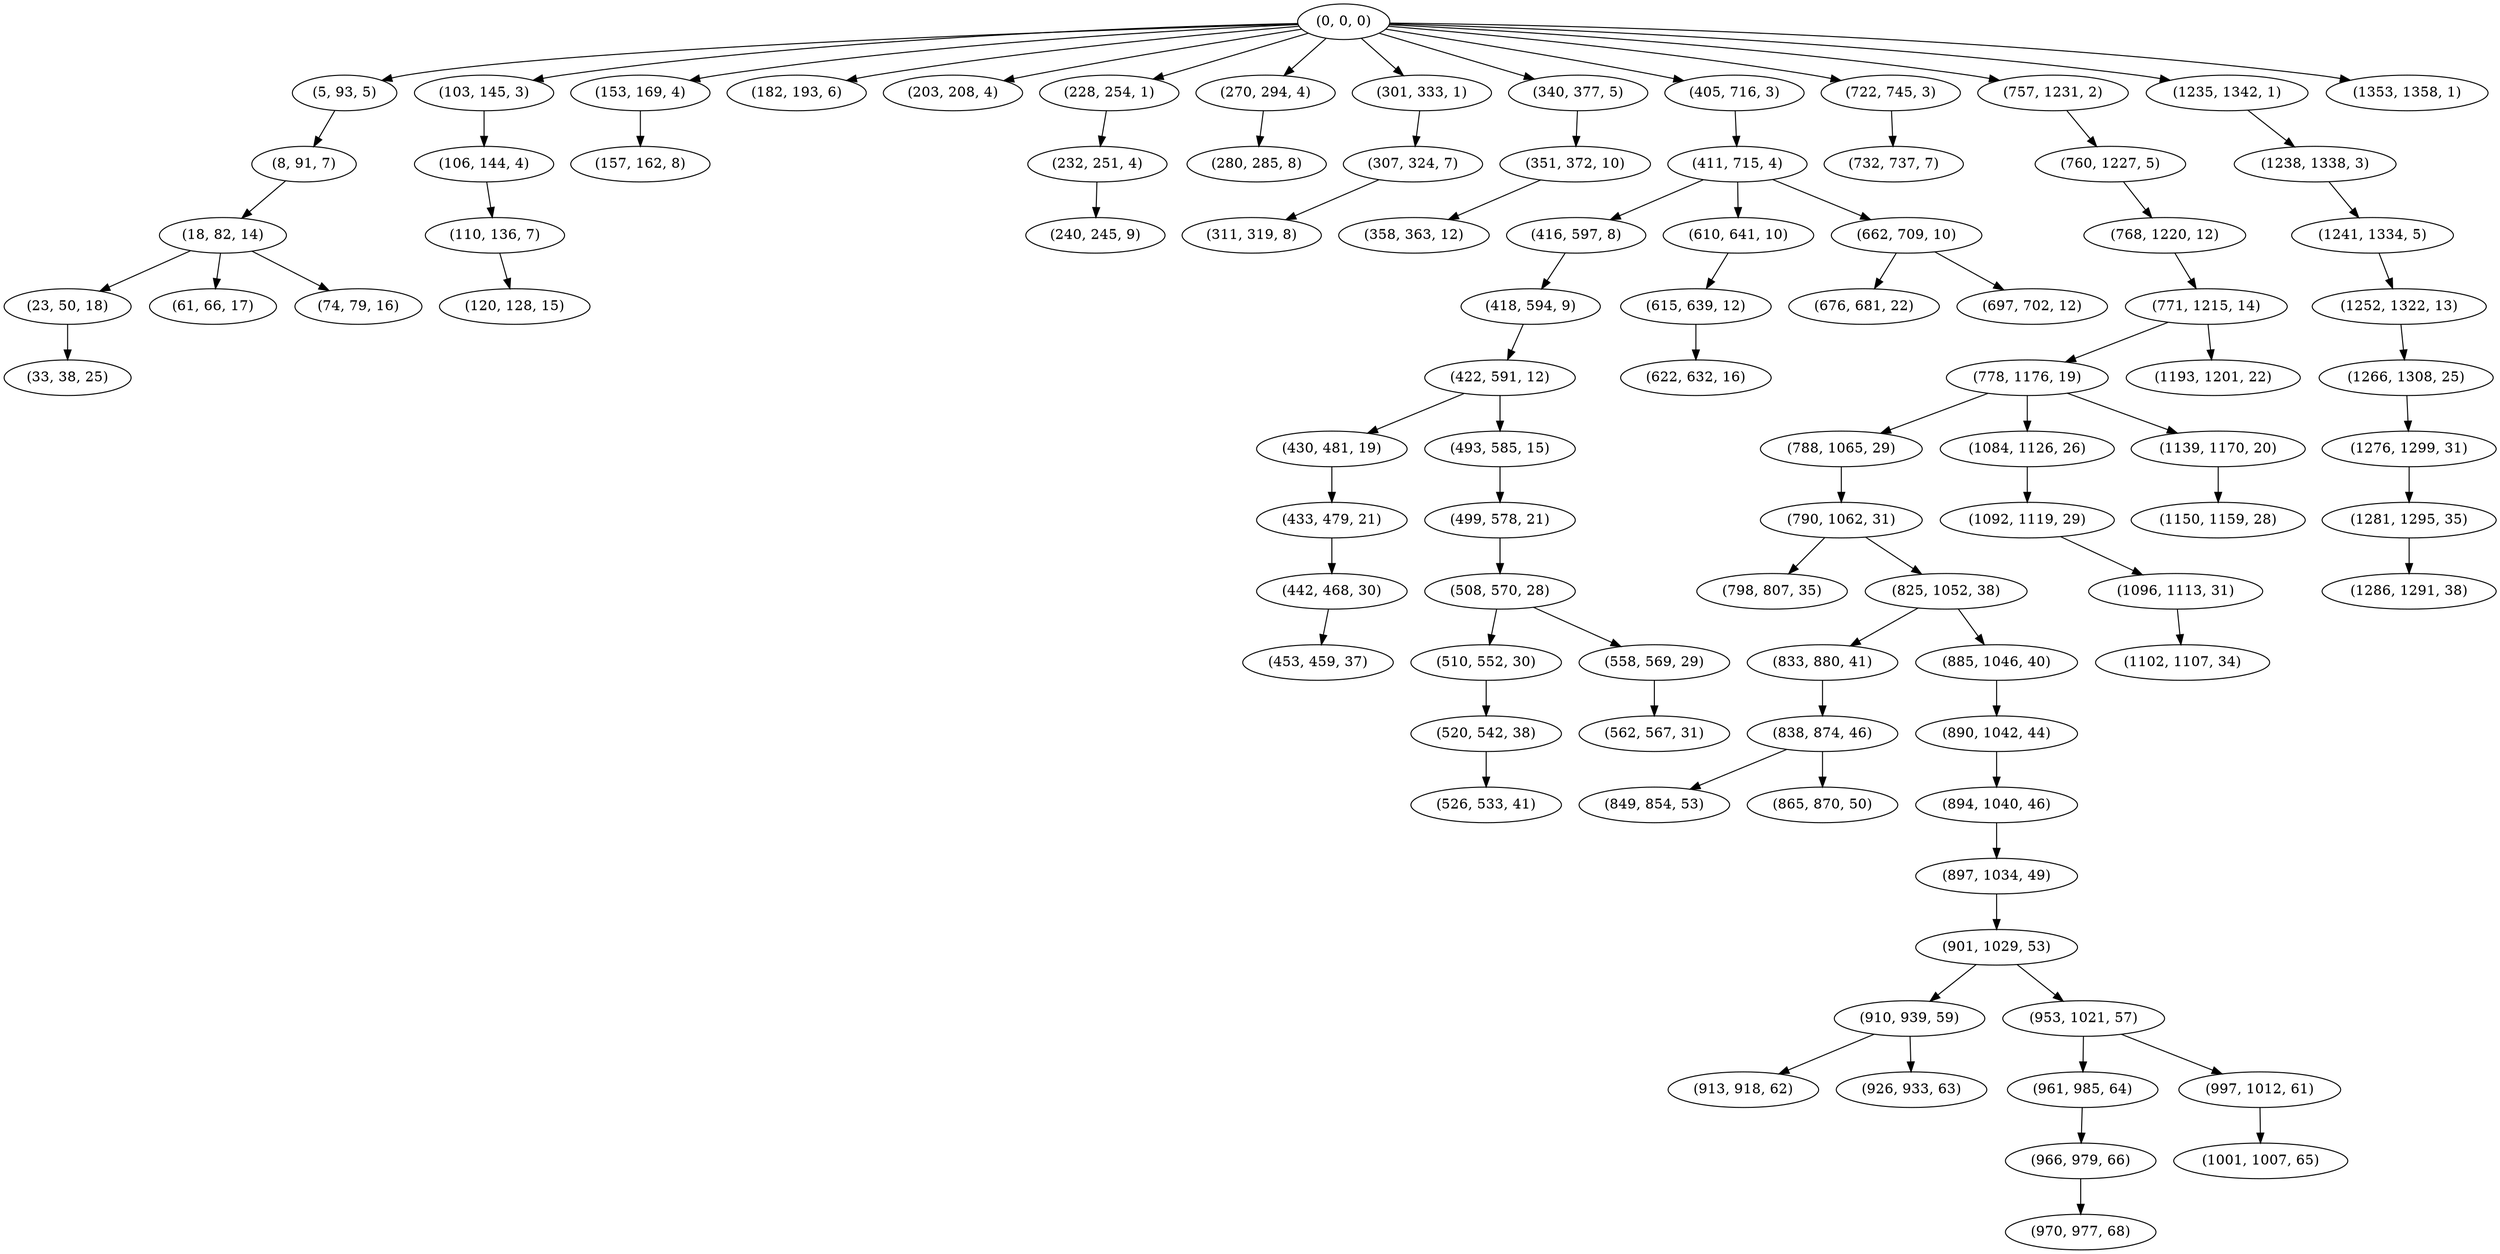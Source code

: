 digraph tree {
    "(0, 0, 0)";
    "(5, 93, 5)";
    "(8, 91, 7)";
    "(18, 82, 14)";
    "(23, 50, 18)";
    "(33, 38, 25)";
    "(61, 66, 17)";
    "(74, 79, 16)";
    "(103, 145, 3)";
    "(106, 144, 4)";
    "(110, 136, 7)";
    "(120, 128, 15)";
    "(153, 169, 4)";
    "(157, 162, 8)";
    "(182, 193, 6)";
    "(203, 208, 4)";
    "(228, 254, 1)";
    "(232, 251, 4)";
    "(240, 245, 9)";
    "(270, 294, 4)";
    "(280, 285, 8)";
    "(301, 333, 1)";
    "(307, 324, 7)";
    "(311, 319, 8)";
    "(340, 377, 5)";
    "(351, 372, 10)";
    "(358, 363, 12)";
    "(405, 716, 3)";
    "(411, 715, 4)";
    "(416, 597, 8)";
    "(418, 594, 9)";
    "(422, 591, 12)";
    "(430, 481, 19)";
    "(433, 479, 21)";
    "(442, 468, 30)";
    "(453, 459, 37)";
    "(493, 585, 15)";
    "(499, 578, 21)";
    "(508, 570, 28)";
    "(510, 552, 30)";
    "(520, 542, 38)";
    "(526, 533, 41)";
    "(558, 569, 29)";
    "(562, 567, 31)";
    "(610, 641, 10)";
    "(615, 639, 12)";
    "(622, 632, 16)";
    "(662, 709, 10)";
    "(676, 681, 22)";
    "(697, 702, 12)";
    "(722, 745, 3)";
    "(732, 737, 7)";
    "(757, 1231, 2)";
    "(760, 1227, 5)";
    "(768, 1220, 12)";
    "(771, 1215, 14)";
    "(778, 1176, 19)";
    "(788, 1065, 29)";
    "(790, 1062, 31)";
    "(798, 807, 35)";
    "(825, 1052, 38)";
    "(833, 880, 41)";
    "(838, 874, 46)";
    "(849, 854, 53)";
    "(865, 870, 50)";
    "(885, 1046, 40)";
    "(890, 1042, 44)";
    "(894, 1040, 46)";
    "(897, 1034, 49)";
    "(901, 1029, 53)";
    "(910, 939, 59)";
    "(913, 918, 62)";
    "(926, 933, 63)";
    "(953, 1021, 57)";
    "(961, 985, 64)";
    "(966, 979, 66)";
    "(970, 977, 68)";
    "(997, 1012, 61)";
    "(1001, 1007, 65)";
    "(1084, 1126, 26)";
    "(1092, 1119, 29)";
    "(1096, 1113, 31)";
    "(1102, 1107, 34)";
    "(1139, 1170, 20)";
    "(1150, 1159, 28)";
    "(1193, 1201, 22)";
    "(1235, 1342, 1)";
    "(1238, 1338, 3)";
    "(1241, 1334, 5)";
    "(1252, 1322, 13)";
    "(1266, 1308, 25)";
    "(1276, 1299, 31)";
    "(1281, 1295, 35)";
    "(1286, 1291, 38)";
    "(1353, 1358, 1)";
    "(0, 0, 0)" -> "(5, 93, 5)";
    "(0, 0, 0)" -> "(103, 145, 3)";
    "(0, 0, 0)" -> "(153, 169, 4)";
    "(0, 0, 0)" -> "(182, 193, 6)";
    "(0, 0, 0)" -> "(203, 208, 4)";
    "(0, 0, 0)" -> "(228, 254, 1)";
    "(0, 0, 0)" -> "(270, 294, 4)";
    "(0, 0, 0)" -> "(301, 333, 1)";
    "(0, 0, 0)" -> "(340, 377, 5)";
    "(0, 0, 0)" -> "(405, 716, 3)";
    "(0, 0, 0)" -> "(722, 745, 3)";
    "(0, 0, 0)" -> "(757, 1231, 2)";
    "(0, 0, 0)" -> "(1235, 1342, 1)";
    "(0, 0, 0)" -> "(1353, 1358, 1)";
    "(5, 93, 5)" -> "(8, 91, 7)";
    "(8, 91, 7)" -> "(18, 82, 14)";
    "(18, 82, 14)" -> "(23, 50, 18)";
    "(18, 82, 14)" -> "(61, 66, 17)";
    "(18, 82, 14)" -> "(74, 79, 16)";
    "(23, 50, 18)" -> "(33, 38, 25)";
    "(103, 145, 3)" -> "(106, 144, 4)";
    "(106, 144, 4)" -> "(110, 136, 7)";
    "(110, 136, 7)" -> "(120, 128, 15)";
    "(153, 169, 4)" -> "(157, 162, 8)";
    "(228, 254, 1)" -> "(232, 251, 4)";
    "(232, 251, 4)" -> "(240, 245, 9)";
    "(270, 294, 4)" -> "(280, 285, 8)";
    "(301, 333, 1)" -> "(307, 324, 7)";
    "(307, 324, 7)" -> "(311, 319, 8)";
    "(340, 377, 5)" -> "(351, 372, 10)";
    "(351, 372, 10)" -> "(358, 363, 12)";
    "(405, 716, 3)" -> "(411, 715, 4)";
    "(411, 715, 4)" -> "(416, 597, 8)";
    "(411, 715, 4)" -> "(610, 641, 10)";
    "(411, 715, 4)" -> "(662, 709, 10)";
    "(416, 597, 8)" -> "(418, 594, 9)";
    "(418, 594, 9)" -> "(422, 591, 12)";
    "(422, 591, 12)" -> "(430, 481, 19)";
    "(422, 591, 12)" -> "(493, 585, 15)";
    "(430, 481, 19)" -> "(433, 479, 21)";
    "(433, 479, 21)" -> "(442, 468, 30)";
    "(442, 468, 30)" -> "(453, 459, 37)";
    "(493, 585, 15)" -> "(499, 578, 21)";
    "(499, 578, 21)" -> "(508, 570, 28)";
    "(508, 570, 28)" -> "(510, 552, 30)";
    "(508, 570, 28)" -> "(558, 569, 29)";
    "(510, 552, 30)" -> "(520, 542, 38)";
    "(520, 542, 38)" -> "(526, 533, 41)";
    "(558, 569, 29)" -> "(562, 567, 31)";
    "(610, 641, 10)" -> "(615, 639, 12)";
    "(615, 639, 12)" -> "(622, 632, 16)";
    "(662, 709, 10)" -> "(676, 681, 22)";
    "(662, 709, 10)" -> "(697, 702, 12)";
    "(722, 745, 3)" -> "(732, 737, 7)";
    "(757, 1231, 2)" -> "(760, 1227, 5)";
    "(760, 1227, 5)" -> "(768, 1220, 12)";
    "(768, 1220, 12)" -> "(771, 1215, 14)";
    "(771, 1215, 14)" -> "(778, 1176, 19)";
    "(771, 1215, 14)" -> "(1193, 1201, 22)";
    "(778, 1176, 19)" -> "(788, 1065, 29)";
    "(778, 1176, 19)" -> "(1084, 1126, 26)";
    "(778, 1176, 19)" -> "(1139, 1170, 20)";
    "(788, 1065, 29)" -> "(790, 1062, 31)";
    "(790, 1062, 31)" -> "(798, 807, 35)";
    "(790, 1062, 31)" -> "(825, 1052, 38)";
    "(825, 1052, 38)" -> "(833, 880, 41)";
    "(825, 1052, 38)" -> "(885, 1046, 40)";
    "(833, 880, 41)" -> "(838, 874, 46)";
    "(838, 874, 46)" -> "(849, 854, 53)";
    "(838, 874, 46)" -> "(865, 870, 50)";
    "(885, 1046, 40)" -> "(890, 1042, 44)";
    "(890, 1042, 44)" -> "(894, 1040, 46)";
    "(894, 1040, 46)" -> "(897, 1034, 49)";
    "(897, 1034, 49)" -> "(901, 1029, 53)";
    "(901, 1029, 53)" -> "(910, 939, 59)";
    "(901, 1029, 53)" -> "(953, 1021, 57)";
    "(910, 939, 59)" -> "(913, 918, 62)";
    "(910, 939, 59)" -> "(926, 933, 63)";
    "(953, 1021, 57)" -> "(961, 985, 64)";
    "(953, 1021, 57)" -> "(997, 1012, 61)";
    "(961, 985, 64)" -> "(966, 979, 66)";
    "(966, 979, 66)" -> "(970, 977, 68)";
    "(997, 1012, 61)" -> "(1001, 1007, 65)";
    "(1084, 1126, 26)" -> "(1092, 1119, 29)";
    "(1092, 1119, 29)" -> "(1096, 1113, 31)";
    "(1096, 1113, 31)" -> "(1102, 1107, 34)";
    "(1139, 1170, 20)" -> "(1150, 1159, 28)";
    "(1235, 1342, 1)" -> "(1238, 1338, 3)";
    "(1238, 1338, 3)" -> "(1241, 1334, 5)";
    "(1241, 1334, 5)" -> "(1252, 1322, 13)";
    "(1252, 1322, 13)" -> "(1266, 1308, 25)";
    "(1266, 1308, 25)" -> "(1276, 1299, 31)";
    "(1276, 1299, 31)" -> "(1281, 1295, 35)";
    "(1281, 1295, 35)" -> "(1286, 1291, 38)";
}

